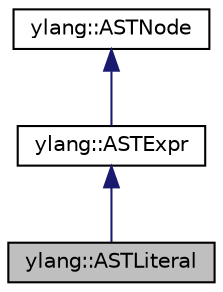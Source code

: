 digraph "ylang::ASTLiteral"
{
 // LATEX_PDF_SIZE
  edge [fontname="Helvetica",fontsize="10",labelfontname="Helvetica",labelfontsize="10"];
  node [fontname="Helvetica",fontsize="10",shape=record];
  Node1 [label="ylang::ASTLiteral",height=0.2,width=0.4,color="black", fillcolor="grey75", style="filled", fontcolor="black",tooltip="Class used to represent a literal in the AST."];
  Node2 -> Node1 [dir="back",color="midnightblue",fontsize="10",style="solid",fontname="Helvetica"];
  Node2 [label="ylang::ASTExpr",height=0.2,width=0.4,color="black", fillcolor="white", style="filled",URL="$d2/d00/classylang_1_1ASTExpr.html",tooltip="Abstract class used to represent an expression in the AST."];
  Node3 -> Node2 [dir="back",color="midnightblue",fontsize="10",style="solid",fontname="Helvetica"];
  Node3 [label="ylang::ASTNode",height=0.2,width=0.4,color="black", fillcolor="white", style="filled",URL="$de/d45/classylang_1_1ASTNode.html",tooltip="Abstract class used to represent a node in the AST."];
}
